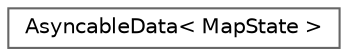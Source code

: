 digraph "クラス階層図"
{
 // LATEX_PDF_SIZE
  bgcolor="transparent";
  edge [fontname=Helvetica,fontsize=10,labelfontname=Helvetica,labelfontsize=10];
  node [fontname=Helvetica,fontsize=10,shape=box,height=0.2,width=0.4];
  rankdir="LR";
  Node0 [id="Node000000",label="AsyncableData\< MapState \>",height=0.2,width=0.4,color="grey40", fillcolor="white", style="filled",URL="$class_asyncable_data.html",tooltip=" "];
}
